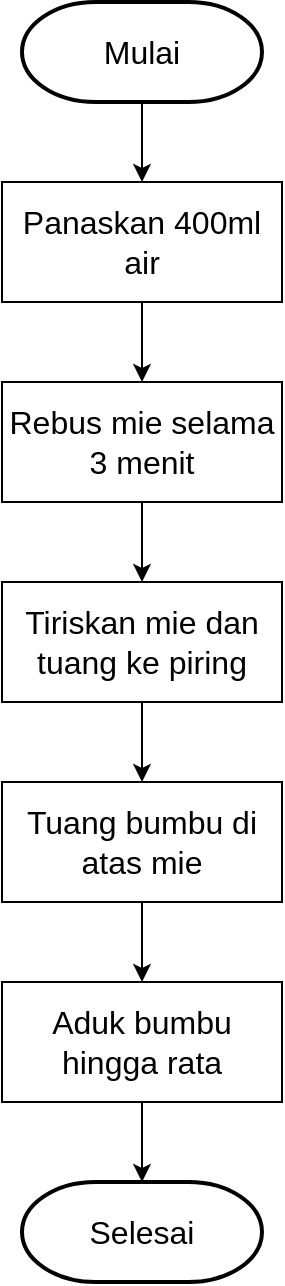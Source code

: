 <mxfile version="24.7.7">
  <diagram name="Page-1" id="n802yypsnesiYVoC7Ksb">
    <mxGraphModel dx="1500" dy="830" grid="1" gridSize="10" guides="1" tooltips="1" connect="1" arrows="1" fold="1" page="1" pageScale="1" pageWidth="850" pageHeight="1100" math="0" shadow="0">
      <root>
        <mxCell id="0" />
        <mxCell id="1" parent="0" />
        <mxCell id="PbcyeK0EEhBgGk3UBqMJ-1" value="&lt;p style=&quot;font-size: 16px;&quot;&gt;Mulai&lt;/p&gt;" style="strokeWidth=2;html=1;shape=mxgraph.flowchart.terminator;whiteSpace=wrap;fontSize=16;" vertex="1" parent="1">
          <mxGeometry x="340" y="40" width="120" height="50" as="geometry" />
        </mxCell>
        <mxCell id="PbcyeK0EEhBgGk3UBqMJ-2" value="" style="endArrow=classic;html=1;rounded=0;exitX=0.5;exitY=1;exitDx=0;exitDy=0;exitPerimeter=0;" edge="1" parent="1" source="PbcyeK0EEhBgGk3UBqMJ-1">
          <mxGeometry width="50" height="50" relative="1" as="geometry">
            <mxPoint x="700" y="260" as="sourcePoint" />
            <mxPoint x="400" y="130" as="targetPoint" />
          </mxGeometry>
        </mxCell>
        <mxCell id="PbcyeK0EEhBgGk3UBqMJ-3" value="&lt;font style=&quot;font-size: 16px;&quot;&gt;Panaskan 400ml air&lt;/font&gt;" style="rounded=0;whiteSpace=wrap;html=1;" vertex="1" parent="1">
          <mxGeometry x="330" y="130" width="140" height="60" as="geometry" />
        </mxCell>
        <mxCell id="PbcyeK0EEhBgGk3UBqMJ-5" value="" style="endArrow=classic;html=1;rounded=0;exitX=0.5;exitY=1;exitDx=0;exitDy=0;" edge="1" parent="1" source="PbcyeK0EEhBgGk3UBqMJ-3">
          <mxGeometry width="50" height="50" relative="1" as="geometry">
            <mxPoint x="410" y="100" as="sourcePoint" />
            <mxPoint x="400" y="230" as="targetPoint" />
          </mxGeometry>
        </mxCell>
        <mxCell id="PbcyeK0EEhBgGk3UBqMJ-6" value="&lt;font style=&quot;font-size: 16px;&quot;&gt;Rebus mie selama 3 menit&lt;/font&gt;" style="rounded=0;whiteSpace=wrap;html=1;" vertex="1" parent="1">
          <mxGeometry x="330" y="230" width="140" height="60" as="geometry" />
        </mxCell>
        <mxCell id="PbcyeK0EEhBgGk3UBqMJ-7" value="" style="endArrow=classic;html=1;rounded=0;exitX=0.5;exitY=1;exitDx=0;exitDy=0;" edge="1" parent="1" source="PbcyeK0EEhBgGk3UBqMJ-6">
          <mxGeometry width="50" height="50" relative="1" as="geometry">
            <mxPoint x="410" y="200" as="sourcePoint" />
            <mxPoint x="400" y="330" as="targetPoint" />
          </mxGeometry>
        </mxCell>
        <mxCell id="PbcyeK0EEhBgGk3UBqMJ-8" value="&lt;span style=&quot;font-size: 16px;&quot;&gt;Tiriskan mie dan tuang ke piring&lt;/span&gt;" style="rounded=0;whiteSpace=wrap;html=1;" vertex="1" parent="1">
          <mxGeometry x="330" y="330" width="140" height="60" as="geometry" />
        </mxCell>
        <mxCell id="PbcyeK0EEhBgGk3UBqMJ-9" value="" style="endArrow=classic;html=1;rounded=0;exitX=0.5;exitY=1;exitDx=0;exitDy=0;" edge="1" parent="1" source="PbcyeK0EEhBgGk3UBqMJ-8">
          <mxGeometry width="50" height="50" relative="1" as="geometry">
            <mxPoint x="410" y="300" as="sourcePoint" />
            <mxPoint x="400" y="430" as="targetPoint" />
          </mxGeometry>
        </mxCell>
        <mxCell id="PbcyeK0EEhBgGk3UBqMJ-10" value="&lt;span style=&quot;font-size: 16px;&quot;&gt;Tuang bumbu di atas mie&lt;/span&gt;" style="rounded=0;whiteSpace=wrap;html=1;" vertex="1" parent="1">
          <mxGeometry x="330" y="430" width="140" height="60" as="geometry" />
        </mxCell>
        <mxCell id="PbcyeK0EEhBgGk3UBqMJ-11" value="" style="endArrow=classic;html=1;rounded=0;exitX=0.5;exitY=1;exitDx=0;exitDy=0;" edge="1" parent="1" source="PbcyeK0EEhBgGk3UBqMJ-10">
          <mxGeometry width="50" height="50" relative="1" as="geometry">
            <mxPoint x="410" y="400" as="sourcePoint" />
            <mxPoint x="400" y="530" as="targetPoint" />
          </mxGeometry>
        </mxCell>
        <mxCell id="PbcyeK0EEhBgGk3UBqMJ-12" value="&lt;span style=&quot;font-size: 16px;&quot;&gt;Aduk bumbu hingga rata&lt;/span&gt;" style="rounded=0;whiteSpace=wrap;html=1;" vertex="1" parent="1">
          <mxGeometry x="330" y="530" width="140" height="60" as="geometry" />
        </mxCell>
        <mxCell id="PbcyeK0EEhBgGk3UBqMJ-13" value="" style="endArrow=classic;html=1;rounded=0;exitX=0.5;exitY=1;exitDx=0;exitDy=0;" edge="1" parent="1" source="PbcyeK0EEhBgGk3UBqMJ-12">
          <mxGeometry width="50" height="50" relative="1" as="geometry">
            <mxPoint x="410" y="500" as="sourcePoint" />
            <mxPoint x="400" y="630" as="targetPoint" />
          </mxGeometry>
        </mxCell>
        <mxCell id="PbcyeK0EEhBgGk3UBqMJ-14" value="&lt;p style=&quot;font-size: 16px;&quot;&gt;Selesai&lt;/p&gt;" style="strokeWidth=2;html=1;shape=mxgraph.flowchart.terminator;whiteSpace=wrap;fontSize=16;" vertex="1" parent="1">
          <mxGeometry x="340" y="630" width="120" height="50" as="geometry" />
        </mxCell>
      </root>
    </mxGraphModel>
  </diagram>
</mxfile>
